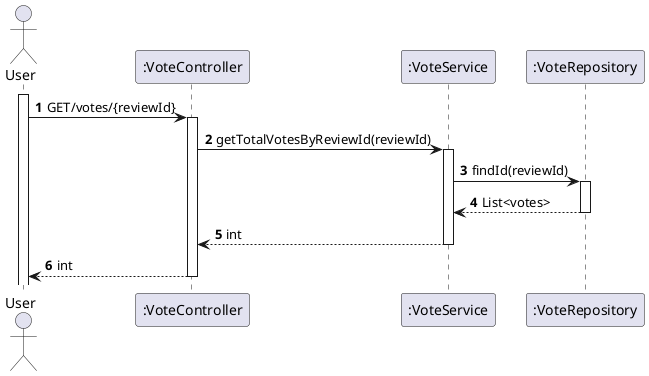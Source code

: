 @startuml
'https://plantuml.com/sequence-diagram

autoactivate on
autonumber

actor "User" as User
participant ":VoteController" as Ctrl
participant ":VoteService" as Service
participant ":VoteRepository" as Rep

activate User

User -> Ctrl: GET/votes/{reviewId}
Ctrl -> Service: getTotalVotesByReviewId(reviewId)
Service -> Rep: findId(reviewId)
Rep --> Service: List<votes>
Service --> Ctrl: int

Ctrl --> User: int

@enduml